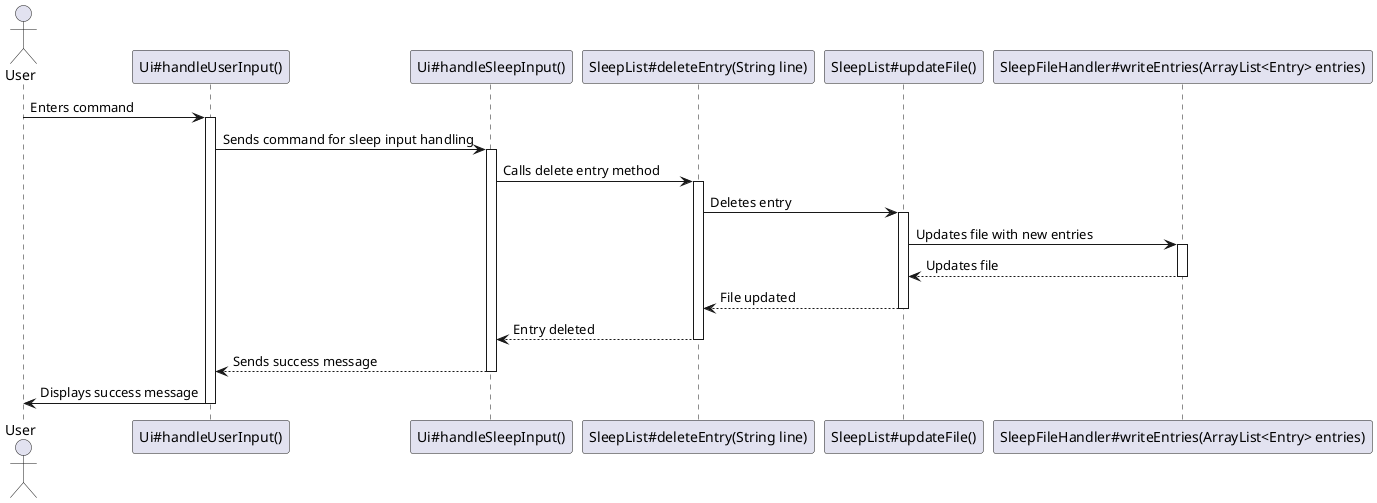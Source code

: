 @startuml
actor User
participant "Ui#handleUserInput()" as UI
participant "Ui#handleSleepInput()" as SleepInput
participant "SleepList#deleteEntry(String line)" as DeleteEntry
participant "SleepList#updateFile()" as UpdateFile
participant "SleepFileHandler#writeEntries(ArrayList<Entry> entries)" as WriteEntries

User -> UI : Enters command
activate UI
UI -> SleepInput : Sends command for sleep input handling
activate SleepInput
SleepInput -> DeleteEntry : Calls delete entry method
activate DeleteEntry
DeleteEntry -> UpdateFile : Deletes entry
activate UpdateFile
UpdateFile -> WriteEntries : Updates file with new entries
activate WriteEntries
WriteEntries --> UpdateFile : Updates file
deactivate WriteEntries
UpdateFile --> DeleteEntry : File updated
deactivate UpdateFile
DeleteEntry --> SleepInput : Entry deleted
deactivate DeleteEntry
SleepInput --> UI : Sends success message
deactivate SleepInput
UI -> User : Displays success message
deactivate UI
@enduml